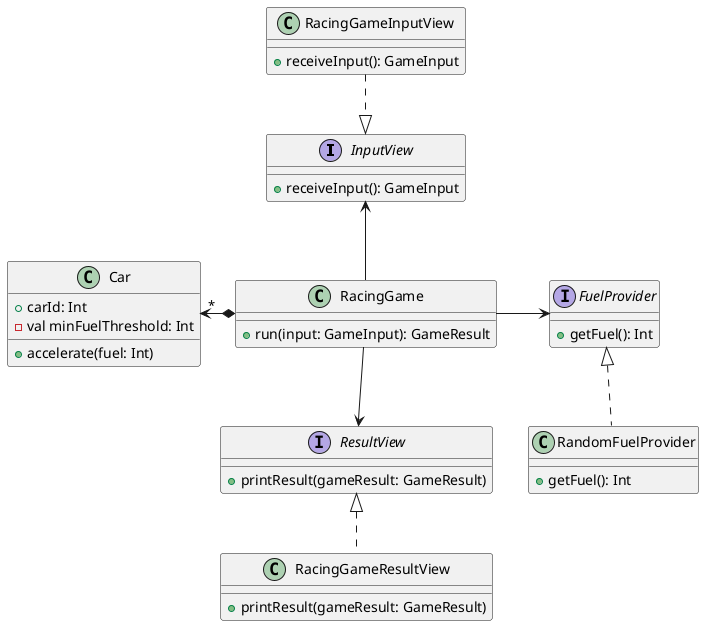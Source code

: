 @startuml

interface InputView {
+ receiveInput(): GameInput
}

class RacingGameInputView {
+ receiveInput(): GameInput
}

interface ResultView {
+ printResult(gameResult: GameResult)
}

class RacingGameResultView implements ResultView {
+ printResult(gameResult: GameResult)
}

interface FuelProvider {
+ getFuel(): Int
}

class RandomFuelProvider implements FuelProvider {
+ getFuel(): Int
}

class Car {
+ carId: Int
- val minFuelThreshold: Int
+ accelerate(fuel: Int)
}

class RacingGame {
+ run(input: GameInput): GameResult
}

RacingGame *-left-> "*" Car
RacingGame -> FuelProvider
RacingGame -up-> InputView
RacingGameInputView ..|> InputView
RacingGame -down-> ResultView

@enduml